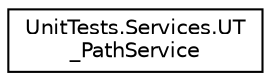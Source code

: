 digraph "Graphical Class Hierarchy"
{
 // LATEX_PDF_SIZE
  edge [fontname="Helvetica",fontsize="10",labelfontname="Helvetica",labelfontsize="10"];
  node [fontname="Helvetica",fontsize="10",shape=record];
  rankdir="LR";
  Node0 [label="UnitTests.Services.UT\l_PathService",height=0.2,width=0.4,color="black", fillcolor="white", style="filled",URL="$class_unit_tests_1_1_services_1_1_u_t___path_service.html",tooltip=" "];
}
